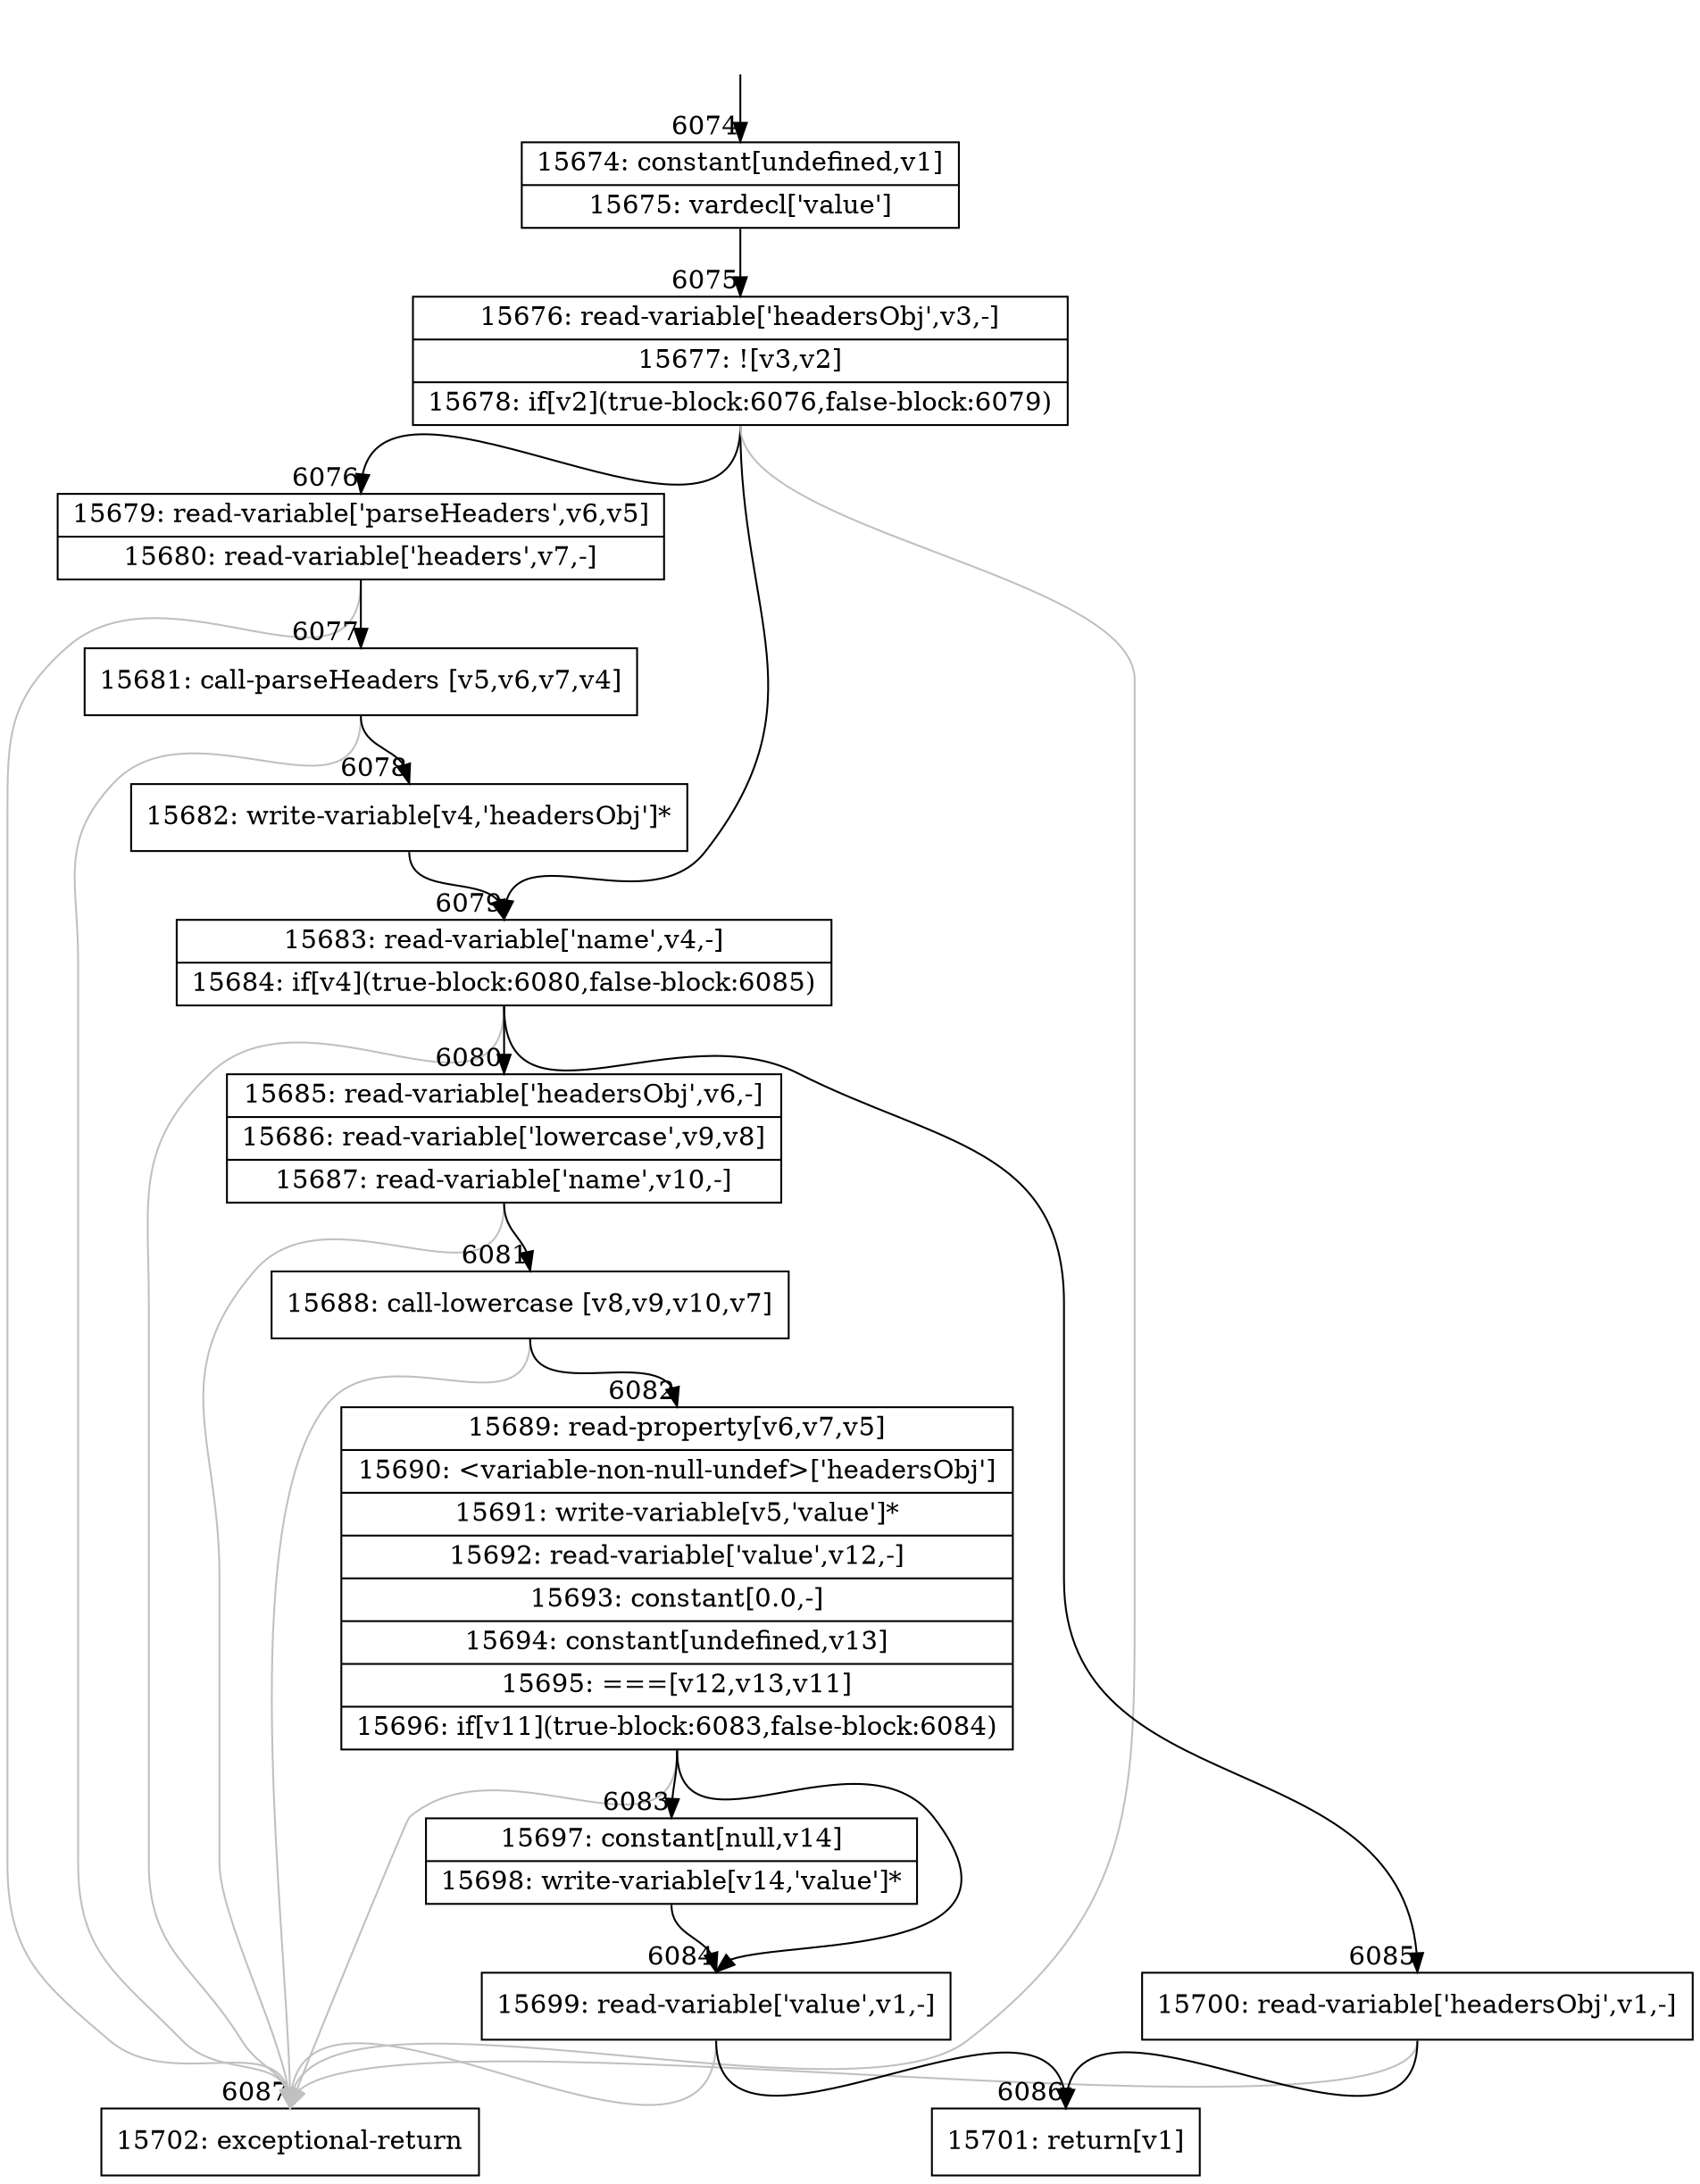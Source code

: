 digraph {
rankdir="TD"
BB_entry452[shape=none,label=""];
BB_entry452 -> BB6074 [tailport=s, headport=n, headlabel="    6074"]
BB6074 [shape=record label="{15674: constant[undefined,v1]|15675: vardecl['value']}" ] 
BB6074 -> BB6075 [tailport=s, headport=n, headlabel="      6075"]
BB6075 [shape=record label="{15676: read-variable['headersObj',v3,-]|15677: ![v3,v2]|15678: if[v2](true-block:6076,false-block:6079)}" ] 
BB6075 -> BB6076 [tailport=s, headport=n, headlabel="      6076"]
BB6075 -> BB6079 [tailport=s, headport=n, headlabel="      6079"]
BB6075 -> BB6087 [tailport=s, headport=n, color=gray, headlabel="      6087"]
BB6076 [shape=record label="{15679: read-variable['parseHeaders',v6,v5]|15680: read-variable['headers',v7,-]}" ] 
BB6076 -> BB6077 [tailport=s, headport=n, headlabel="      6077"]
BB6076 -> BB6087 [tailport=s, headport=n, color=gray]
BB6077 [shape=record label="{15681: call-parseHeaders [v5,v6,v7,v4]}" ] 
BB6077 -> BB6078 [tailport=s, headport=n, headlabel="      6078"]
BB6077 -> BB6087 [tailport=s, headport=n, color=gray]
BB6078 [shape=record label="{15682: write-variable[v4,'headersObj']*}" ] 
BB6078 -> BB6079 [tailport=s, headport=n]
BB6079 [shape=record label="{15683: read-variable['name',v4,-]|15684: if[v4](true-block:6080,false-block:6085)}" ] 
BB6079 -> BB6080 [tailport=s, headport=n, headlabel="      6080"]
BB6079 -> BB6085 [tailport=s, headport=n, headlabel="      6085"]
BB6079 -> BB6087 [tailport=s, headport=n, color=gray]
BB6080 [shape=record label="{15685: read-variable['headersObj',v6,-]|15686: read-variable['lowercase',v9,v8]|15687: read-variable['name',v10,-]}" ] 
BB6080 -> BB6081 [tailport=s, headport=n, headlabel="      6081"]
BB6080 -> BB6087 [tailport=s, headport=n, color=gray]
BB6081 [shape=record label="{15688: call-lowercase [v8,v9,v10,v7]}" ] 
BB6081 -> BB6082 [tailport=s, headport=n, headlabel="      6082"]
BB6081 -> BB6087 [tailport=s, headport=n, color=gray]
BB6082 [shape=record label="{15689: read-property[v6,v7,v5]|15690: \<variable-non-null-undef\>['headersObj']|15691: write-variable[v5,'value']*|15692: read-variable['value',v12,-]|15693: constant[0.0,-]|15694: constant[undefined,v13]|15695: ===[v12,v13,v11]|15696: if[v11](true-block:6083,false-block:6084)}" ] 
BB6082 -> BB6083 [tailport=s, headport=n, headlabel="      6083"]
BB6082 -> BB6084 [tailport=s, headport=n, headlabel="      6084"]
BB6082 -> BB6087 [tailport=s, headport=n, color=gray]
BB6083 [shape=record label="{15697: constant[null,v14]|15698: write-variable[v14,'value']*}" ] 
BB6083 -> BB6084 [tailport=s, headport=n]
BB6084 [shape=record label="{15699: read-variable['value',v1,-]}" ] 
BB6084 -> BB6086 [tailport=s, headport=n, headlabel="      6086"]
BB6084 -> BB6087 [tailport=s, headport=n, color=gray]
BB6085 [shape=record label="{15700: read-variable['headersObj',v1,-]}" ] 
BB6085 -> BB6086 [tailport=s, headport=n]
BB6085 -> BB6087 [tailport=s, headport=n, color=gray]
BB6086 [shape=record label="{15701: return[v1]}" ] 
BB6087 [shape=record label="{15702: exceptional-return}" ] 
//#$~ 9319
}
